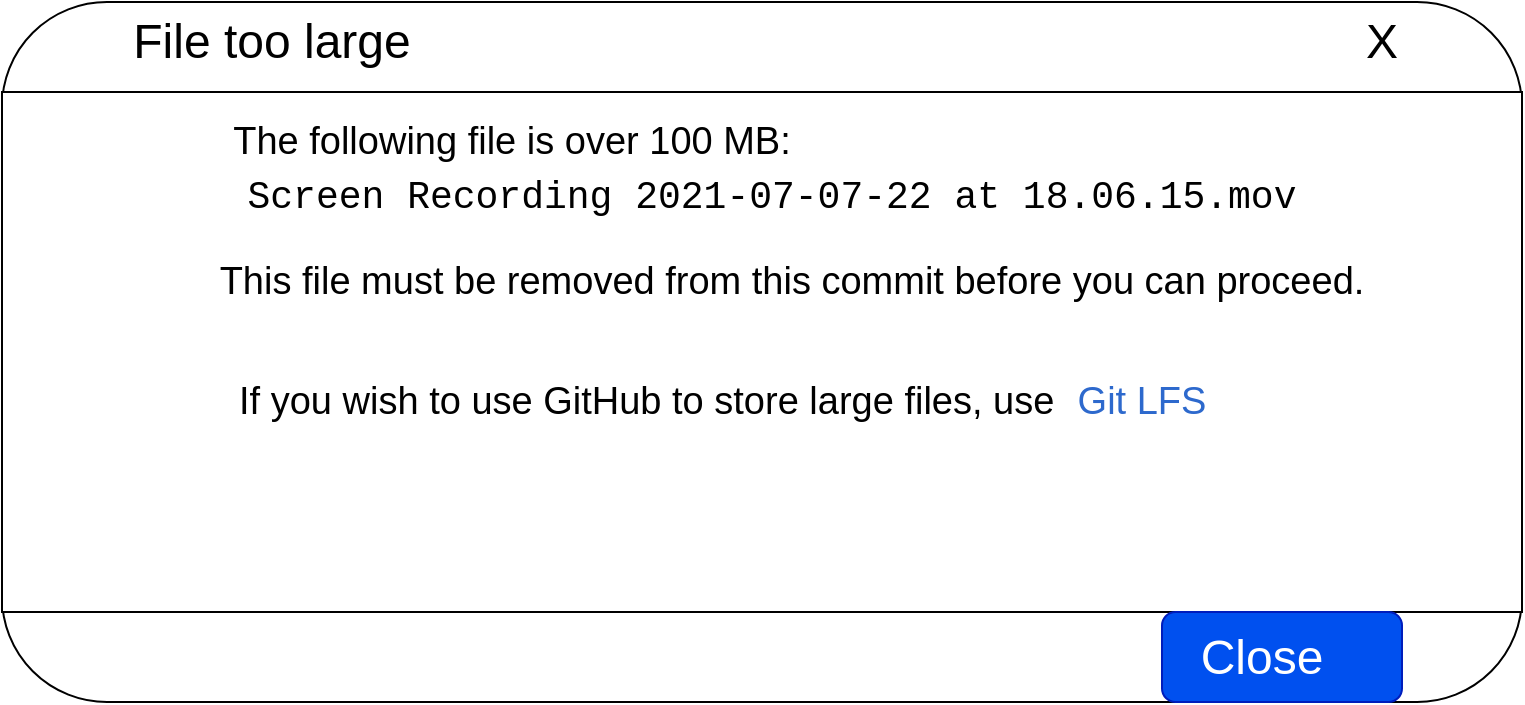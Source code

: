 <mxfile version="14.9.2" type="device"><diagram id="AElbBpjH_hgGCE8YFMbC" name="Page-1"><mxGraphModel dx="1198" dy="651" grid="1" gridSize="10" guides="1" tooltips="1" connect="1" arrows="1" fold="1" page="1" pageScale="1" pageWidth="850" pageHeight="1100" math="0" shadow="0"><root><mxCell id="0"/><mxCell id="1" parent="0"/><mxCell id="6MDF7z-AylHh1ipDfdQY-1" value="" style="rounded=1;whiteSpace=wrap;html=1;" parent="1" vertex="1"><mxGeometry x="40" y="40" width="760" height="350" as="geometry"/></mxCell><mxCell id="6MDF7z-AylHh1ipDfdQY-2" value="" style="rounded=0;whiteSpace=wrap;html=1;" parent="1" vertex="1"><mxGeometry x="40" y="85" width="760" height="260" as="geometry"/></mxCell><mxCell id="6MDF7z-AylHh1ipDfdQY-3" value="File too large" style="text;html=1;strokeColor=none;fillColor=none;align=center;verticalAlign=middle;whiteSpace=wrap;rounded=0;fontSize=24;" parent="1" vertex="1"><mxGeometry x="80" y="50" width="190" height="20" as="geometry"/></mxCell><mxCell id="6MDF7z-AylHh1ipDfdQY-4" value="X" style="text;html=1;strokeColor=none;fillColor=none;align=center;verticalAlign=middle;whiteSpace=wrap;rounded=0;fontSize=24;" parent="1" vertex="1"><mxGeometry x="710" y="50" width="40" height="20" as="geometry"/></mxCell><mxCell id="6MDF7z-AylHh1ipDfdQY-5" value="" style="rounded=1;whiteSpace=wrap;html=1;fontSize=24;fillColor=#0050ef;strokeColor=#001DBC;fontColor=#ffffff;" parent="1" vertex="1"><mxGeometry x="620" y="345" width="120" height="45" as="geometry"/></mxCell><mxCell id="6MDF7z-AylHh1ipDfdQY-6" value="Close" style="text;html=1;align=center;verticalAlign=middle;whiteSpace=wrap;rounded=0;fontSize=24;fontColor=#FFFFFF;" parent="1" vertex="1"><mxGeometry x="650" y="357.5" width="40" height="20" as="geometry"/></mxCell><mxCell id="6MDF7z-AylHh1ipDfdQY-7" value="The following file is over 100 MB:" style="text;html=1;strokeColor=none;fillColor=none;align=center;verticalAlign=middle;whiteSpace=wrap;rounded=0;fontSize=19;" parent="1" vertex="1"><mxGeometry x="140" y="100" width="310" height="20" as="geometry"/></mxCell><mxCell id="6MDF7z-AylHh1ipDfdQY-8" value="Screen Recording 2021-07-07-22 at 18.06.15.mov" style="text;html=1;strokeColor=none;fillColor=none;align=center;verticalAlign=middle;whiteSpace=wrap;rounded=0;fontSize=19;fontColor=#000000;fontFamily=Courier New;" parent="1" vertex="1"><mxGeometry x="160" y="128" width="530" height="20" as="geometry"/></mxCell><mxCell id="6MDF7z-AylHh1ipDfdQY-9" value="This file must be removed from this commit before you can proceed." style="text;html=1;strokeColor=none;fillColor=none;align=center;verticalAlign=middle;whiteSpace=wrap;rounded=0;fontSize=19;" parent="1" vertex="1"><mxGeometry x="140" y="170" width="590" height="20" as="geometry"/></mxCell><mxCell id="6MDF7z-AylHh1ipDfdQY-11" value="If you wish to use GitHub to store large files, use&amp;nbsp;" style="text;html=1;strokeColor=none;fillColor=none;align=center;verticalAlign=middle;whiteSpace=wrap;rounded=0;fontSize=19;" parent="1" vertex="1"><mxGeometry x="150" y="230" width="430" height="20" as="geometry"/></mxCell><mxCell id="6MDF7z-AylHh1ipDfdQY-12" value="Git LFS" style="text;html=1;strokeColor=none;fillColor=none;align=center;verticalAlign=middle;whiteSpace=wrap;rounded=0;fontSize=19;fontColor=#2D69CD;" parent="1" vertex="1"><mxGeometry x="570" y="230" width="80" height="20" as="geometry"/></mxCell><mxCell id="6I9ugf0FG6yIDxwrEobt-1" value="" style="shape=image;html=1;verticalAlign=top;verticalLabelPosition=bottom;labelBackgroundColor=#ffffff;imageAspect=0;aspect=fixed;image=https://cdn2.iconfinder.com/data/icons/oxygen/48x48/actions/no.png" vertex="1" parent="1"><mxGeometry x="60" y="100" width="48" height="48" as="geometry"/></mxCell></root></mxGraphModel></diagram></mxfile>